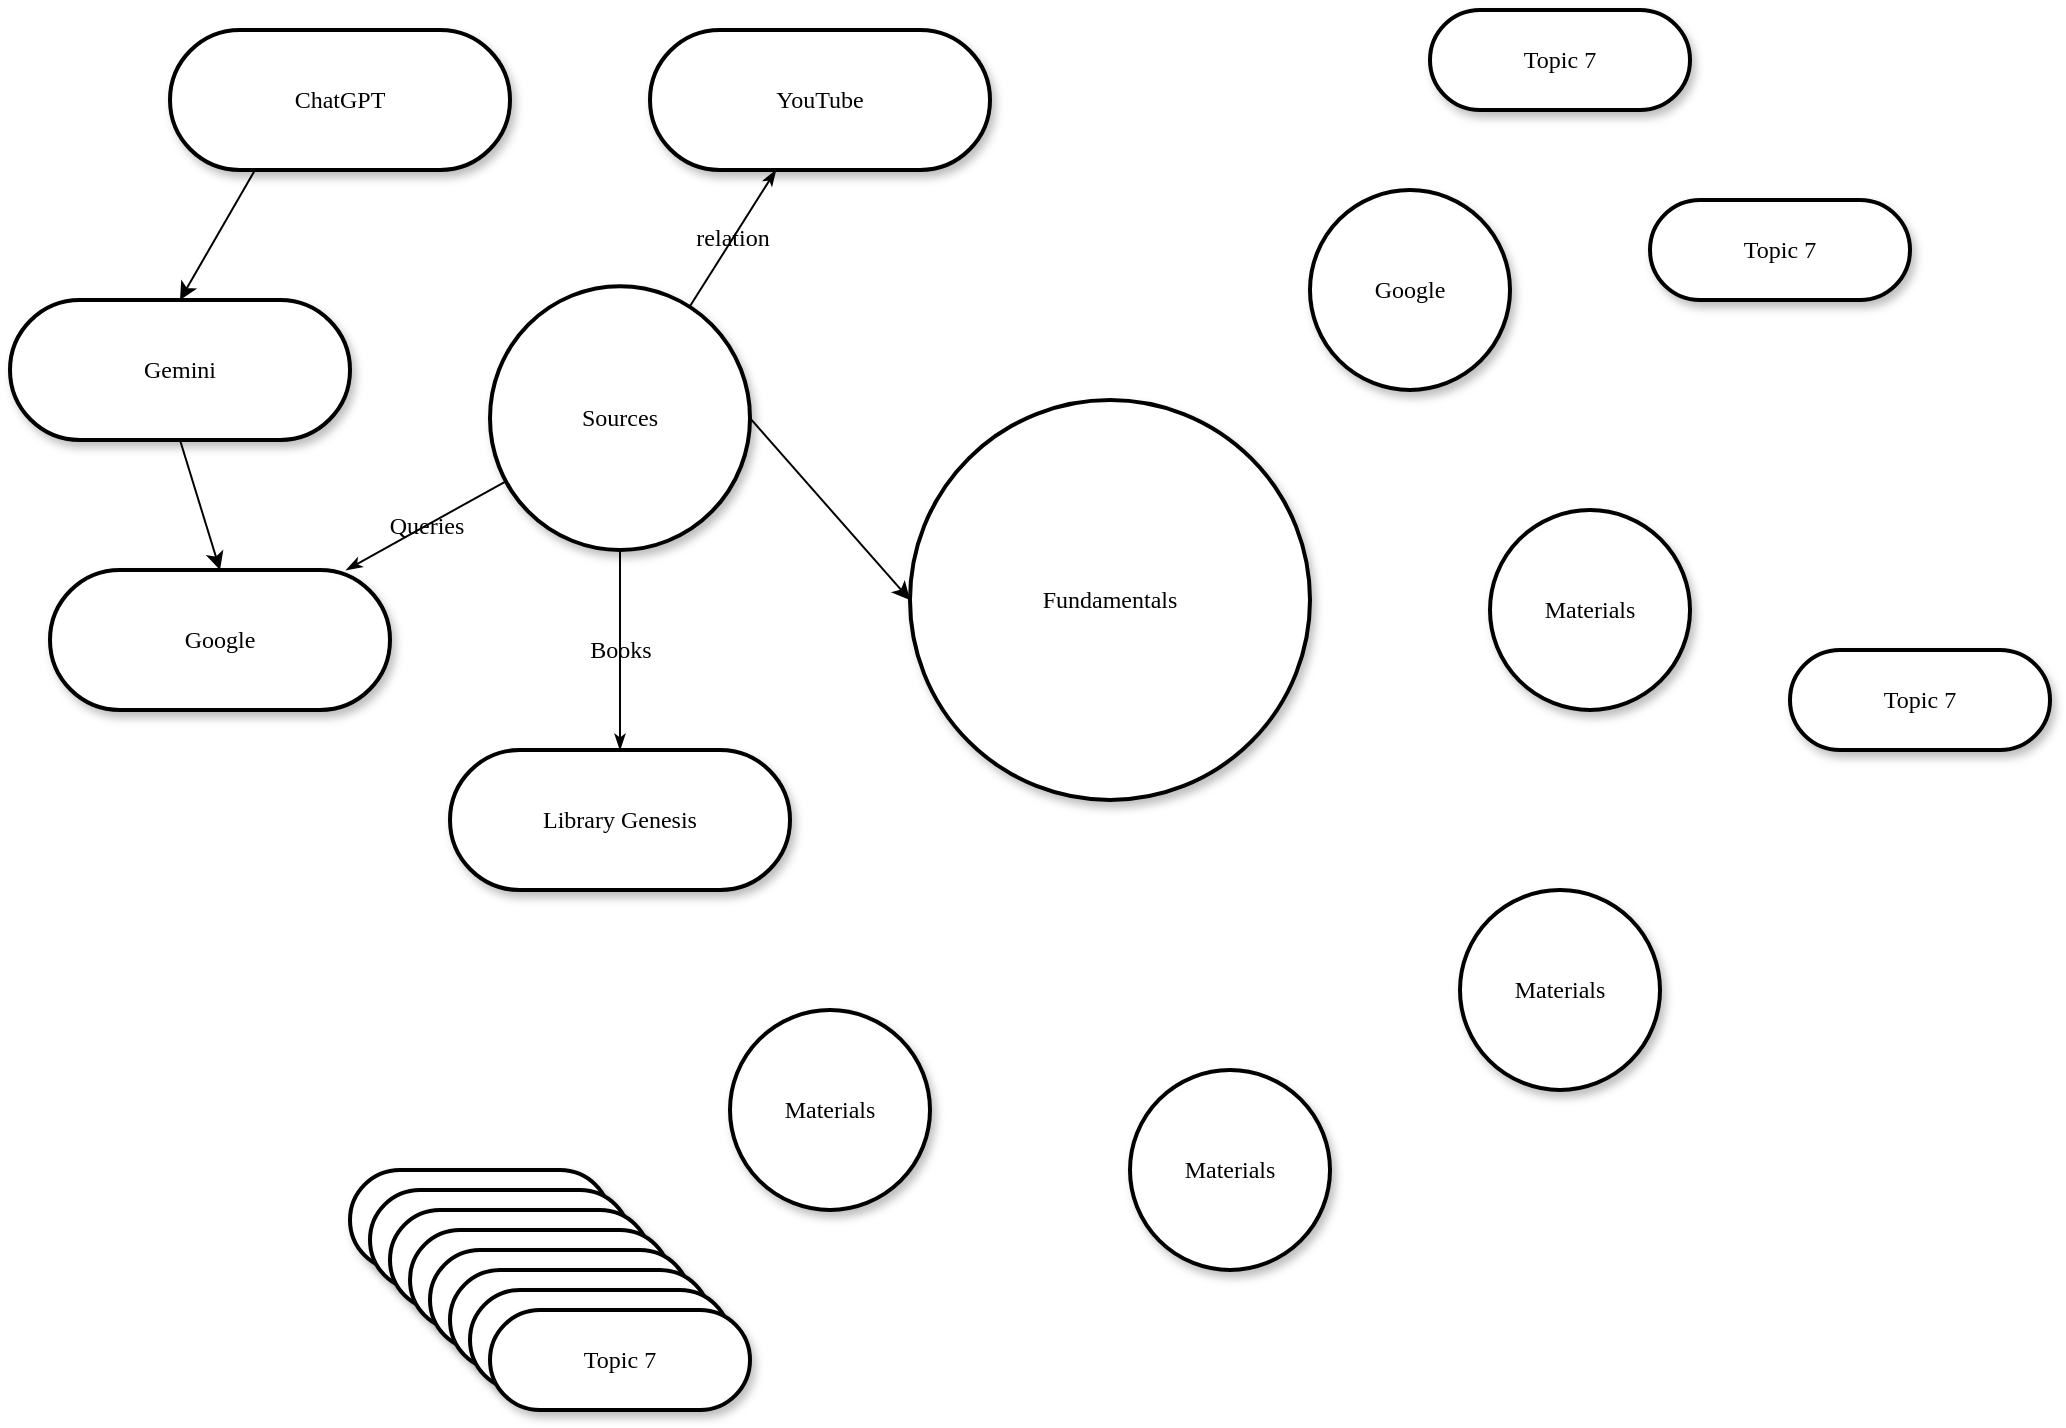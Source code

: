 <mxfile version="24.7.17">
  <diagram name="Page-1" id="ad52d381-51e7-2e0d-a935-2d0ddd2fd229">
    <mxGraphModel dx="1612" dy="931" grid="1" gridSize="10" guides="1" tooltips="1" connect="1" arrows="1" fold="1" page="1" pageScale="1" pageWidth="1100" pageHeight="850" background="none" math="0" shadow="0">
      <root>
        <mxCell id="0" />
        <mxCell id="1" parent="0" />
        <mxCell id="eouttdCkunYeLVxg42fr-12" style="rounded=0;orthogonalLoop=1;jettySize=auto;html=1;exitX=0.5;exitY=1;exitDx=0;exitDy=0;entryX=0.5;entryY=0;entryDx=0;entryDy=0;" edge="1" parent="1" source="2c924340bb9dbf6c-1" target="2c924340bb9dbf6c-9">
          <mxGeometry relative="1" as="geometry" />
        </mxCell>
        <mxCell id="2c924340bb9dbf6c-1" value="Gemini" style="whiteSpace=wrap;html=1;rounded=1;shadow=1;comic=0;labelBackgroundColor=none;strokeWidth=2;fontFamily=Verdana;fontSize=12;align=center;arcSize=50;" parent="1" vertex="1">
          <mxGeometry x="50" y="175" width="170" height="70" as="geometry" />
        </mxCell>
        <mxCell id="eouttdCkunYeLVxg42fr-13" style="rounded=0;orthogonalLoop=1;jettySize=auto;html=1;exitX=1;exitY=0.5;exitDx=0;exitDy=0;entryX=0;entryY=0.5;entryDx=0;entryDy=0;" edge="1" parent="1" source="2c924340bb9dbf6c-2" target="2c924340bb9dbf6c-4">
          <mxGeometry relative="1" as="geometry" />
        </mxCell>
        <mxCell id="2c924340bb9dbf6c-2" value="Sources" style="ellipse;whiteSpace=wrap;html=1;rounded=1;shadow=1;comic=0;labelBackgroundColor=none;strokeWidth=2;fontFamily=Verdana;fontSize=12;align=center;" parent="1" vertex="1">
          <mxGeometry x="290" y="168.13" width="130" height="131.87" as="geometry" />
        </mxCell>
        <mxCell id="2c924340bb9dbf6c-3" value="&lt;span&gt;Google&lt;/span&gt;" style="ellipse;whiteSpace=wrap;html=1;rounded=1;shadow=1;comic=0;labelBackgroundColor=none;strokeWidth=2;fontFamily=Verdana;fontSize=12;align=center;" parent="1" vertex="1">
          <mxGeometry x="700" y="120" width="100" height="100" as="geometry" />
        </mxCell>
        <mxCell id="2c924340bb9dbf6c-4" value="Fundamentals" style="ellipse;whiteSpace=wrap;html=1;rounded=1;shadow=1;comic=0;labelBackgroundColor=none;strokeWidth=2;fontFamily=Verdana;fontSize=12;align=center;" parent="1" vertex="1">
          <mxGeometry x="500" y="225" width="200" height="200" as="geometry" />
        </mxCell>
        <mxCell id="eouttdCkunYeLVxg42fr-10" style="rounded=0;orthogonalLoop=1;jettySize=auto;html=1;exitX=0.25;exitY=1;exitDx=0;exitDy=0;entryX=0.5;entryY=0;entryDx=0;entryDy=0;" edge="1" parent="1" source="2c924340bb9dbf6c-8" target="2c924340bb9dbf6c-1">
          <mxGeometry relative="1" as="geometry">
            <mxPoint x="160" y="170.0" as="targetPoint" />
          </mxGeometry>
        </mxCell>
        <mxCell id="2c924340bb9dbf6c-8" value="&lt;span&gt;ChatGPT&lt;/span&gt;" style="whiteSpace=wrap;html=1;rounded=1;shadow=1;comic=0;labelBackgroundColor=none;strokeWidth=2;fontFamily=Verdana;fontSize=12;align=center;arcSize=50;" parent="1" vertex="1">
          <mxGeometry x="130" y="40" width="170" height="70" as="geometry" />
        </mxCell>
        <mxCell id="2c924340bb9dbf6c-9" value="&lt;span&gt;Google&lt;/span&gt;" style="whiteSpace=wrap;html=1;rounded=1;shadow=1;comic=0;labelBackgroundColor=none;strokeWidth=2;fontFamily=Verdana;fontSize=12;align=center;arcSize=50;" parent="1" vertex="1">
          <mxGeometry x="70" y="310" width="170" height="70" as="geometry" />
        </mxCell>
        <mxCell id="2c924340bb9dbf6c-10" value="&lt;span&gt;YouTube&lt;/span&gt;" style="whiteSpace=wrap;html=1;rounded=1;shadow=1;comic=0;labelBackgroundColor=none;strokeWidth=2;fontFamily=Verdana;fontSize=12;align=center;arcSize=50;" parent="1" vertex="1">
          <mxGeometry x="370" y="40" width="170" height="70" as="geometry" />
        </mxCell>
        <mxCell id="2c924340bb9dbf6c-11" value="&lt;span&gt;Topic 7&lt;/span&gt;" style="whiteSpace=wrap;html=1;rounded=1;shadow=1;comic=0;labelBackgroundColor=none;strokeWidth=2;fontFamily=Verdana;fontSize=12;align=center;arcSize=50;" parent="1" vertex="1">
          <mxGeometry x="760" y="30" width="130" height="50" as="geometry" />
        </mxCell>
        <mxCell id="eouttdCkunYeLVxg42fr-9" value="" style="edgeStyle=orthogonalEdgeStyle;rounded=0;orthogonalLoop=1;jettySize=auto;html=1;" edge="1" parent="1" source="2c924340bb9dbf6c-24">
          <mxGeometry relative="1" as="geometry">
            <mxPoint x="230" y="490" as="targetPoint" />
          </mxGeometry>
        </mxCell>
        <mxCell id="2c924340bb9dbf6c-27" value="relation" style="edgeStyle=none;rounded=1;html=1;labelBackgroundColor=none;startArrow=none;startFill=0;startSize=5;endArrow=classicThin;endFill=1;endSize=5;jettySize=auto;orthogonalLoop=1;strokeColor=default;strokeWidth=1;fontFamily=Verdana;fontSize=12" parent="1" source="2c924340bb9dbf6c-2" target="2c924340bb9dbf6c-10" edge="1">
          <mxGeometry relative="1" as="geometry" />
        </mxCell>
        <mxCell id="2c924340bb9dbf6c-30" value="Queries" style="edgeStyle=none;rounded=1;html=1;labelBackgroundColor=none;startArrow=none;startFill=0;startSize=5;endArrow=classicThin;endFill=1;endSize=5;jettySize=auto;orthogonalLoop=1;strokeColor=#030303;strokeWidth=1;fontFamily=Verdana;fontSize=12" parent="1" source="2c924340bb9dbf6c-2" target="2c924340bb9dbf6c-9" edge="1">
          <mxGeometry relative="1" as="geometry" />
        </mxCell>
        <mxCell id="2c924340bb9dbf6c-49" value="relation" style="edgeStyle=none;rounded=1;html=1;labelBackgroundColor=none;startArrow=none;startFill=0;startSize=5;endArrow=classicThin;endFill=1;endSize=5;jettySize=auto;orthogonalLoop=1;strokeColor=#B3B3B3;strokeWidth=1;fontFamily=Verdana;fontSize=12" parent="1" source="2c924340bb9dbf6c-25" edge="1">
          <mxGeometry relative="1" as="geometry">
            <mxPoint x="110" y="530.0" as="targetPoint" />
          </mxGeometry>
        </mxCell>
        <mxCell id="2c924340bb9dbf6c-56" value="&lt;span&gt;Library Genesis&lt;/span&gt;" style="whiteSpace=wrap;html=1;rounded=1;shadow=1;comic=0;labelBackgroundColor=none;strokeWidth=2;fontFamily=Verdana;fontSize=12;align=center;arcSize=50;" parent="1" vertex="1">
          <mxGeometry x="270" y="400" width="170" height="70" as="geometry" />
        </mxCell>
        <mxCell id="2c924340bb9dbf6c-62" value="Books" style="edgeStyle=none;rounded=1;html=1;labelBackgroundColor=none;startArrow=none;startFill=0;startSize=5;endArrow=classicThin;endFill=1;endSize=5;jettySize=auto;orthogonalLoop=1;strokeColor=#030303;strokeWidth=1;fontFamily=Verdana;fontSize=12" parent="1" source="2c924340bb9dbf6c-2" target="2c924340bb9dbf6c-56" edge="1">
          <mxGeometry relative="1" as="geometry" />
        </mxCell>
        <mxCell id="eouttdCkunYeLVxg42fr-3" style="edgeStyle=orthogonalEdgeStyle;rounded=0;orthogonalLoop=1;jettySize=auto;html=1;exitX=0.5;exitY=1;exitDx=0;exitDy=0;" edge="1" parent="1" source="2c924340bb9dbf6c-1" target="2c924340bb9dbf6c-1">
          <mxGeometry relative="1" as="geometry" />
        </mxCell>
        <mxCell id="eouttdCkunYeLVxg42fr-15" value="&lt;span&gt;Topic 7&lt;/span&gt;" style="whiteSpace=wrap;html=1;rounded=1;shadow=1;comic=0;labelBackgroundColor=none;strokeWidth=2;fontFamily=Verdana;fontSize=12;align=center;arcSize=50;" vertex="1" parent="1">
          <mxGeometry x="870" y="125" width="130" height="50" as="geometry" />
        </mxCell>
        <mxCell id="eouttdCkunYeLVxg42fr-16" value="&lt;span&gt;Topic 7&lt;/span&gt;" style="whiteSpace=wrap;html=1;rounded=1;shadow=1;comic=0;labelBackgroundColor=none;strokeWidth=2;fontFamily=Verdana;fontSize=12;align=center;arcSize=50;" vertex="1" parent="1">
          <mxGeometry x="220" y="610" width="130" height="50" as="geometry" />
        </mxCell>
        <mxCell id="eouttdCkunYeLVxg42fr-27" value="&lt;span&gt;Topic 7&lt;/span&gt;" style="whiteSpace=wrap;html=1;rounded=1;shadow=1;comic=0;labelBackgroundColor=none;strokeWidth=2;fontFamily=Verdana;fontSize=12;align=center;arcSize=50;" vertex="1" parent="1">
          <mxGeometry x="230" y="620" width="130" height="50" as="geometry" />
        </mxCell>
        <mxCell id="eouttdCkunYeLVxg42fr-28" value="&lt;span&gt;Topic 7&lt;/span&gt;" style="whiteSpace=wrap;html=1;rounded=1;shadow=1;comic=0;labelBackgroundColor=none;strokeWidth=2;fontFamily=Verdana;fontSize=12;align=center;arcSize=50;" vertex="1" parent="1">
          <mxGeometry x="240" y="630" width="130" height="50" as="geometry" />
        </mxCell>
        <mxCell id="eouttdCkunYeLVxg42fr-29" value="&lt;span&gt;Topic 7&lt;/span&gt;" style="whiteSpace=wrap;html=1;rounded=1;shadow=1;comic=0;labelBackgroundColor=none;strokeWidth=2;fontFamily=Verdana;fontSize=12;align=center;arcSize=50;" vertex="1" parent="1">
          <mxGeometry x="250" y="640" width="130" height="50" as="geometry" />
        </mxCell>
        <mxCell id="eouttdCkunYeLVxg42fr-30" value="&lt;span&gt;Topic 7&lt;/span&gt;" style="whiteSpace=wrap;html=1;rounded=1;shadow=1;comic=0;labelBackgroundColor=none;strokeWidth=2;fontFamily=Verdana;fontSize=12;align=center;arcSize=50;" vertex="1" parent="1">
          <mxGeometry x="260" y="650" width="130" height="50" as="geometry" />
        </mxCell>
        <mxCell id="eouttdCkunYeLVxg42fr-31" value="&lt;span&gt;Topic 7&lt;/span&gt;" style="whiteSpace=wrap;html=1;rounded=1;shadow=1;comic=0;labelBackgroundColor=none;strokeWidth=2;fontFamily=Verdana;fontSize=12;align=center;arcSize=50;" vertex="1" parent="1">
          <mxGeometry x="270" y="660" width="130" height="50" as="geometry" />
        </mxCell>
        <mxCell id="eouttdCkunYeLVxg42fr-32" value="&lt;span&gt;Topic 7&lt;/span&gt;" style="whiteSpace=wrap;html=1;rounded=1;shadow=1;comic=0;labelBackgroundColor=none;strokeWidth=2;fontFamily=Verdana;fontSize=12;align=center;arcSize=50;" vertex="1" parent="1">
          <mxGeometry x="280" y="670" width="130" height="50" as="geometry" />
        </mxCell>
        <mxCell id="eouttdCkunYeLVxg42fr-33" value="&lt;span&gt;Topic 7&lt;/span&gt;" style="whiteSpace=wrap;html=1;rounded=1;shadow=1;comic=0;labelBackgroundColor=none;strokeWidth=2;fontFamily=Verdana;fontSize=12;align=center;arcSize=50;" vertex="1" parent="1">
          <mxGeometry x="290" y="680" width="130" height="50" as="geometry" />
        </mxCell>
        <mxCell id="eouttdCkunYeLVxg42fr-34" value="&lt;span&gt;Topic 7&lt;/span&gt;" style="whiteSpace=wrap;html=1;rounded=1;shadow=1;comic=0;labelBackgroundColor=none;strokeWidth=2;fontFamily=Verdana;fontSize=12;align=center;arcSize=50;" vertex="1" parent="1">
          <mxGeometry x="940" y="350" width="130" height="50" as="geometry" />
        </mxCell>
        <mxCell id="eouttdCkunYeLVxg42fr-35" value="&lt;span&gt;Materials&lt;/span&gt;" style="ellipse;whiteSpace=wrap;html=1;rounded=1;shadow=1;comic=0;labelBackgroundColor=none;strokeWidth=2;fontFamily=Verdana;fontSize=12;align=center;" vertex="1" parent="1">
          <mxGeometry x="790" y="280" width="100" height="100" as="geometry" />
        </mxCell>
        <mxCell id="eouttdCkunYeLVxg42fr-36" value="&lt;span&gt;Materials&lt;/span&gt;" style="ellipse;whiteSpace=wrap;html=1;rounded=1;shadow=1;comic=0;labelBackgroundColor=none;strokeWidth=2;fontFamily=Verdana;fontSize=12;align=center;" vertex="1" parent="1">
          <mxGeometry x="775" y="470" width="100" height="100" as="geometry" />
        </mxCell>
        <mxCell id="eouttdCkunYeLVxg42fr-37" value="&lt;span&gt;Materials&lt;/span&gt;" style="ellipse;whiteSpace=wrap;html=1;rounded=1;shadow=1;comic=0;labelBackgroundColor=none;strokeWidth=2;fontFamily=Verdana;fontSize=12;align=center;" vertex="1" parent="1">
          <mxGeometry x="610" y="560" width="100" height="100" as="geometry" />
        </mxCell>
        <mxCell id="eouttdCkunYeLVxg42fr-38" value="&lt;span&gt;Materials&lt;/span&gt;" style="ellipse;whiteSpace=wrap;html=1;rounded=1;shadow=1;comic=0;labelBackgroundColor=none;strokeWidth=2;fontFamily=Verdana;fontSize=12;align=center;" vertex="1" parent="1">
          <mxGeometry x="410" y="530" width="100" height="100" as="geometry" />
        </mxCell>
      </root>
    </mxGraphModel>
  </diagram>
</mxfile>
